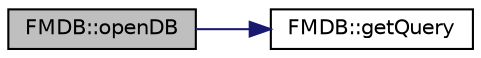 digraph "FMDB::openDB"
{
 // INTERACTIVE_SVG=YES
 // LATEX_PDF_SIZE
  edge [fontname="Helvetica",fontsize="10",labelfontname="Helvetica",labelfontsize="10"];
  node [fontname="Helvetica",fontsize="10",shape=record];
  rankdir="LR";
  Node50 [label="FMDB::openDB",height=0.2,width=0.4,color="black", fillcolor="grey75", style="filled", fontcolor="black",tooltip=" "];
  Node50 -> Node51 [color="midnightblue",fontsize="10",style="solid",fontname="Helvetica"];
  Node51 [label="FMDB::getQuery",height=0.2,width=0.4,color="black", fillcolor="white", style="filled",URL="$class_f_m_d_b.html#add4db2d5a6ea1f0cda68a3310a5e4371",tooltip=" "];
}
